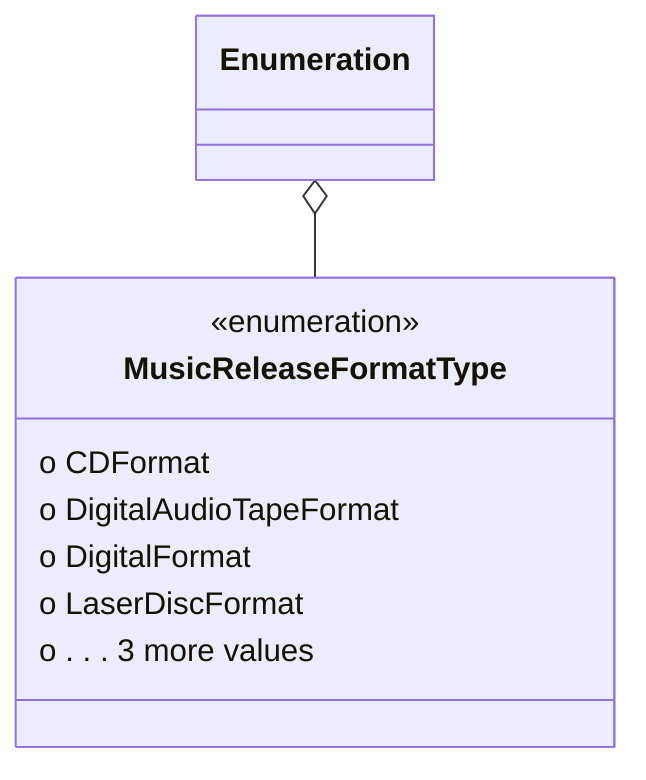 classDiagram
Enumeration o-- MusicReleaseFormatType
  class MusicReleaseFormatType {
<<enumeration>>
  o CDFormat
  o DigitalAudioTapeFormat
  o DigitalFormat
  o LaserDiscFormat
  o . . . 3 more values
}